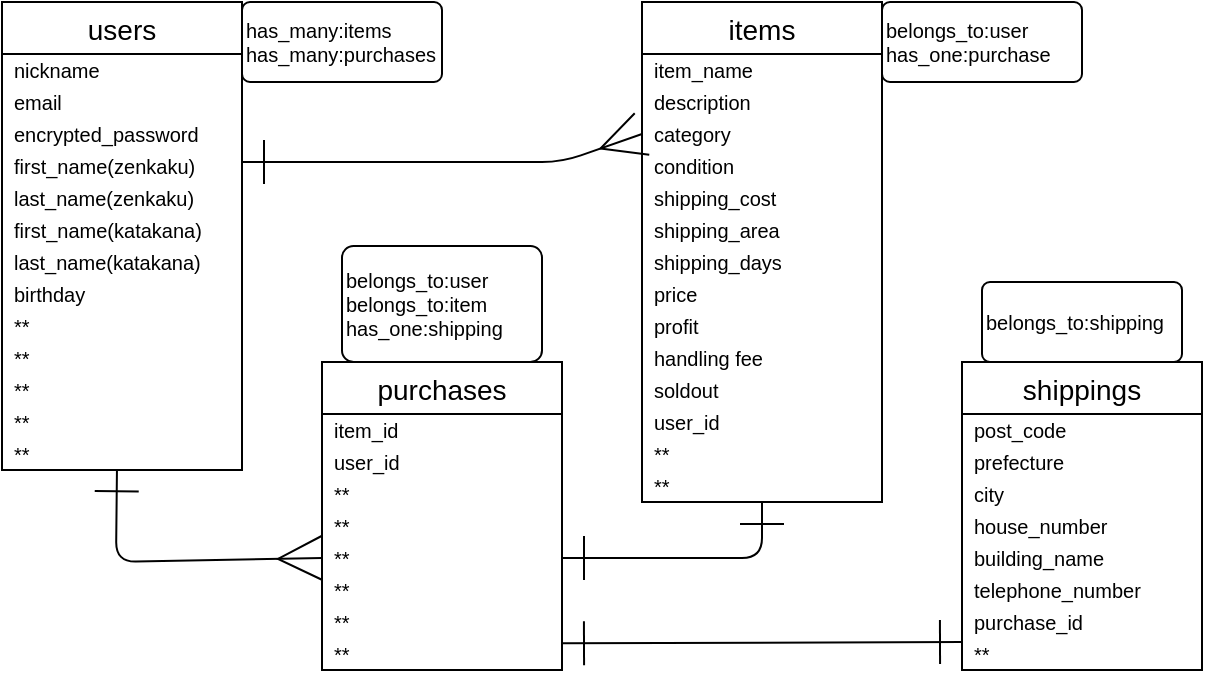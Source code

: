<mxfile>
    <diagram id="QptmP-hlCePX6GwE0y48" name="ページ1">
        <mxGraphModel dx="361" dy="359" grid="1" gridSize="10" guides="1" tooltips="1" connect="1" arrows="1" fold="1" page="1" pageScale="1" pageWidth="827" pageHeight="1169" math="0" shadow="0">
            <root>
                <mxCell id="0"/>
                <mxCell id="1" parent="0"/>
                <mxCell id="2" value="users" style="swimlane;fontStyle=0;childLayout=stackLayout;horizontal=1;startSize=26;horizontalStack=0;resizeParent=1;resizeParentMax=0;resizeLast=0;collapsible=1;marginBottom=0;align=center;fontSize=14;spacing=0;" parent="1" vertex="1">
                    <mxGeometry x="40" y="40" width="120" height="234" as="geometry"/>
                </mxCell>
                <mxCell id="3" value="nickname" style="text;strokeColor=none;fillColor=none;spacingLeft=4;spacingRight=4;overflow=hidden;rotatable=0;points=[[0,0.5],[1,0.5]];portConstraint=eastwest;fontSize=10;verticalAlign=middle;" parent="2" vertex="1">
                    <mxGeometry y="26" width="120" height="16" as="geometry"/>
                </mxCell>
                <mxCell id="4" value="email" style="text;strokeColor=none;fillColor=none;spacingLeft=4;spacingRight=4;overflow=hidden;rotatable=0;points=[[0,0.5],[1,0.5]];portConstraint=eastwest;fontSize=10;verticalAlign=middle;" parent="2" vertex="1">
                    <mxGeometry y="42" width="120" height="16" as="geometry"/>
                </mxCell>
                <mxCell id="5" value="encrypted_password" style="text;strokeColor=none;fillColor=none;spacingLeft=4;spacingRight=4;overflow=hidden;rotatable=0;points=[[0,0.5],[1,0.5]];portConstraint=eastwest;fontSize=10;verticalAlign=middle;" parent="2" vertex="1">
                    <mxGeometry y="58" width="120" height="16" as="geometry"/>
                </mxCell>
                <mxCell id="30" value="first_name(zenkaku) " style="text;strokeColor=none;fillColor=none;spacingLeft=4;spacingRight=4;overflow=hidden;rotatable=0;points=[[0,0.5],[1,0.5]];portConstraint=eastwest;fontSize=10;verticalAlign=middle;" parent="2" vertex="1">
                    <mxGeometry y="74" width="120" height="16" as="geometry"/>
                </mxCell>
                <mxCell id="37" value="last_name(zenkaku)" style="text;strokeColor=none;fillColor=none;spacingLeft=4;spacingRight=4;overflow=hidden;rotatable=0;points=[[0,0.5],[1,0.5]];portConstraint=eastwest;fontSize=10;verticalAlign=middle;" parent="2" vertex="1">
                    <mxGeometry y="90" width="120" height="16" as="geometry"/>
                </mxCell>
                <mxCell id="65" value="first_name(katakana) " style="text;strokeColor=none;fillColor=none;spacingLeft=4;spacingRight=4;overflow=hidden;rotatable=0;points=[[0,0.5],[1,0.5]];portConstraint=eastwest;fontSize=10;verticalAlign=middle;" parent="2" vertex="1">
                    <mxGeometry y="106" width="120" height="16" as="geometry"/>
                </mxCell>
                <mxCell id="66" value="last_name(katakana)" style="text;strokeColor=none;fillColor=none;spacingLeft=4;spacingRight=4;overflow=hidden;rotatable=0;points=[[0,0.5],[1,0.5]];portConstraint=eastwest;fontSize=10;verticalAlign=middle;" parent="2" vertex="1">
                    <mxGeometry y="122" width="120" height="16" as="geometry"/>
                </mxCell>
                <mxCell id="64" value="birthday" style="text;strokeColor=none;fillColor=none;spacingLeft=4;spacingRight=4;overflow=hidden;rotatable=0;points=[[0,0.5],[1,0.5]];portConstraint=eastwest;fontSize=10;verticalAlign=middle;" parent="2" vertex="1">
                    <mxGeometry y="138" width="120" height="16" as="geometry"/>
                </mxCell>
                <mxCell id="63" value="**" style="text;strokeColor=none;fillColor=none;spacingLeft=4;spacingRight=4;overflow=hidden;rotatable=0;points=[[0,0.5],[1,0.5]];portConstraint=eastwest;fontSize=10;verticalAlign=middle;" parent="2" vertex="1">
                    <mxGeometry y="154" width="120" height="16" as="geometry"/>
                </mxCell>
                <mxCell id="62" value="**" style="text;strokeColor=none;fillColor=none;spacingLeft=4;spacingRight=4;overflow=hidden;rotatable=0;points=[[0,0.5],[1,0.5]];portConstraint=eastwest;fontSize=10;verticalAlign=middle;" parent="2" vertex="1">
                    <mxGeometry y="170" width="120" height="16" as="geometry"/>
                </mxCell>
                <mxCell id="38" value="**" style="text;strokeColor=none;fillColor=none;spacingLeft=4;spacingRight=4;overflow=hidden;rotatable=0;points=[[0,0.5],[1,0.5]];portConstraint=eastwest;fontSize=10;verticalAlign=middle;" parent="2" vertex="1">
                    <mxGeometry y="186" width="120" height="16" as="geometry"/>
                </mxCell>
                <mxCell id="14" value="**" style="text;strokeColor=none;fillColor=none;spacingLeft=4;spacingRight=4;overflow=hidden;rotatable=0;points=[[0,0.5],[1,0.5]];portConstraint=eastwest;fontSize=10;verticalAlign=middle;" parent="2" vertex="1">
                    <mxGeometry y="202" width="120" height="16" as="geometry"/>
                </mxCell>
                <mxCell id="25" value="**" style="text;strokeColor=none;fillColor=none;spacingLeft=4;spacingRight=4;overflow=hidden;rotatable=0;points=[[0,0.5],[1,0.5]];portConstraint=eastwest;fontSize=10;verticalAlign=middle;" parent="2" vertex="1">
                    <mxGeometry y="218" width="120" height="16" as="geometry"/>
                </mxCell>
                <mxCell id="15" value="items" style="swimlane;fontStyle=0;childLayout=stackLayout;horizontal=1;startSize=26;horizontalStack=0;resizeParent=1;resizeParentMax=0;resizeLast=0;collapsible=1;marginBottom=0;align=center;fontSize=14;spacing=0;" parent="1" vertex="1">
                    <mxGeometry x="360" y="40" width="120" height="250" as="geometry"/>
                </mxCell>
                <mxCell id="31" value="item_name" style="text;strokeColor=none;fillColor=none;spacingLeft=4;spacingRight=4;overflow=hidden;rotatable=0;points=[[0,0.5],[1,0.5]];portConstraint=eastwest;fontSize=10;verticalAlign=middle;" parent="15" vertex="1">
                    <mxGeometry y="26" width="120" height="16" as="geometry"/>
                </mxCell>
                <mxCell id="17" value="description" style="text;strokeColor=none;fillColor=none;spacingLeft=4;spacingRight=4;overflow=hidden;rotatable=0;points=[[0,0.5],[1,0.5]];portConstraint=eastwest;fontSize=10;verticalAlign=middle;" parent="15" vertex="1">
                    <mxGeometry y="42" width="120" height="16" as="geometry"/>
                </mxCell>
                <mxCell id="40" value="category" style="text;strokeColor=none;fillColor=none;spacingLeft=4;spacingRight=4;overflow=hidden;rotatable=0;points=[[0,0.5],[1,0.5]];portConstraint=eastwest;fontSize=10;verticalAlign=middle;" parent="15" vertex="1">
                    <mxGeometry y="58" width="120" height="16" as="geometry"/>
                </mxCell>
                <mxCell id="41" value="condition" style="text;strokeColor=none;fillColor=none;spacingLeft=4;spacingRight=4;overflow=hidden;rotatable=0;points=[[0,0.5],[1,0.5]];portConstraint=eastwest;fontSize=10;verticalAlign=middle;" parent="15" vertex="1">
                    <mxGeometry y="74" width="120" height="16" as="geometry"/>
                </mxCell>
                <mxCell id="18" value="shipping_cost" style="text;strokeColor=none;fillColor=none;spacingLeft=4;spacingRight=4;overflow=hidden;rotatable=0;points=[[0,0.5],[1,0.5]];portConstraint=eastwest;fontSize=10;verticalAlign=middle;" parent="15" vertex="1">
                    <mxGeometry y="90" width="120" height="16" as="geometry"/>
                </mxCell>
                <mxCell id="69" value="shipping_area" style="text;strokeColor=none;fillColor=none;spacingLeft=4;spacingRight=4;overflow=hidden;rotatable=0;points=[[0,0.5],[1,0.5]];portConstraint=eastwest;fontSize=10;verticalAlign=middle;" parent="15" vertex="1">
                    <mxGeometry y="106" width="120" height="16" as="geometry"/>
                </mxCell>
                <mxCell id="68" value="shipping_days" style="text;strokeColor=none;fillColor=none;spacingLeft=4;spacingRight=4;overflow=hidden;rotatable=0;points=[[0,0.5],[1,0.5]];portConstraint=eastwest;fontSize=10;verticalAlign=middle;" parent="15" vertex="1">
                    <mxGeometry y="122" width="120" height="16" as="geometry"/>
                </mxCell>
                <mxCell id="19" value="price" style="text;strokeColor=none;fillColor=none;spacingLeft=4;spacingRight=4;overflow=hidden;rotatable=0;points=[[0,0.5],[1,0.5]];portConstraint=eastwest;fontSize=10;verticalAlign=middle;" parent="15" vertex="1">
                    <mxGeometry y="138" width="120" height="16" as="geometry"/>
                </mxCell>
                <mxCell id="70" value="profit" style="text;strokeColor=none;fillColor=none;spacingLeft=4;spacingRight=4;overflow=hidden;rotatable=0;points=[[0,0.5],[1,0.5]];portConstraint=eastwest;fontSize=10;verticalAlign=middle;" parent="15" vertex="1">
                    <mxGeometry y="154" width="120" height="16" as="geometry"/>
                </mxCell>
                <mxCell id="67" value="handling fee" style="text;strokeColor=none;fillColor=none;spacingLeft=4;spacingRight=4;overflow=hidden;rotatable=0;points=[[0,0.5],[1,0.5]];portConstraint=eastwest;fontSize=10;verticalAlign=middle;" parent="15" vertex="1">
                    <mxGeometry y="170" width="120" height="16" as="geometry"/>
                </mxCell>
                <mxCell id="72" value="soldout" style="text;strokeColor=none;fillColor=none;spacingLeft=4;spacingRight=4;overflow=hidden;rotatable=0;points=[[0,0.5],[1,0.5]];portConstraint=eastwest;fontSize=10;verticalAlign=middle;" parent="15" vertex="1">
                    <mxGeometry y="186" width="120" height="16" as="geometry"/>
                </mxCell>
                <mxCell id="29" value="user_id" style="text;strokeColor=none;fillColor=none;spacingLeft=4;spacingRight=4;overflow=hidden;rotatable=0;points=[[0,0.5],[1,0.5]];portConstraint=eastwest;fontSize=10;verticalAlign=middle;" parent="15" vertex="1">
                    <mxGeometry y="202" width="120" height="16" as="geometry"/>
                </mxCell>
                <mxCell id="16" value="**" style="text;strokeColor=none;fillColor=none;spacingLeft=4;spacingRight=4;overflow=hidden;rotatable=0;points=[[0,0.5],[1,0.5]];portConstraint=eastwest;fontSize=10;verticalAlign=middle;" parent="15" vertex="1">
                    <mxGeometry y="218" width="120" height="16" as="geometry"/>
                </mxCell>
                <mxCell id="76" value="**" style="text;strokeColor=none;fillColor=none;spacingLeft=4;spacingRight=4;overflow=hidden;rotatable=0;points=[[0,0.5],[1,0.5]];portConstraint=eastwest;fontSize=10;verticalAlign=middle;" parent="15" vertex="1">
                    <mxGeometry y="234" width="120" height="16" as="geometry"/>
                </mxCell>
                <mxCell id="20" value="purchases" style="swimlane;fontStyle=0;childLayout=stackLayout;horizontal=1;startSize=26;horizontalStack=0;resizeParent=1;resizeParentMax=0;resizeLast=0;collapsible=1;marginBottom=0;align=center;fontSize=14;spacing=0;" parent="1" vertex="1">
                    <mxGeometry x="200" y="220" width="120" height="154" as="geometry"/>
                </mxCell>
                <mxCell id="32" value="item_id" style="text;strokeColor=none;fillColor=none;spacingLeft=4;spacingRight=4;overflow=hidden;rotatable=0;points=[[0,0.5],[1,0.5]];portConstraint=eastwest;fontSize=10;verticalAlign=middle;" parent="20" vertex="1">
                    <mxGeometry y="26" width="120" height="16" as="geometry"/>
                </mxCell>
                <mxCell id="42" value="user_id" style="text;strokeColor=none;fillColor=none;spacingLeft=4;spacingRight=4;overflow=hidden;rotatable=0;points=[[0,0.5],[1,0.5]];portConstraint=eastwest;fontSize=10;verticalAlign=middle;" parent="20" vertex="1">
                    <mxGeometry y="42" width="120" height="16" as="geometry"/>
                </mxCell>
                <mxCell id="22" value="**" style="text;strokeColor=none;fillColor=none;spacingLeft=4;spacingRight=4;overflow=hidden;rotatable=0;points=[[0,0.5],[1,0.5]];portConstraint=eastwest;fontSize=10;verticalAlign=middle;" parent="20" vertex="1">
                    <mxGeometry y="58" width="120" height="16" as="geometry"/>
                </mxCell>
                <mxCell id="21" value="**" style="text;strokeColor=none;fillColor=none;spacingLeft=4;spacingRight=4;overflow=hidden;rotatable=0;points=[[0,0.5],[1,0.5]];portConstraint=eastwest;fontSize=10;verticalAlign=middle;" parent="20" vertex="1">
                    <mxGeometry y="74" width="120" height="16" as="geometry"/>
                </mxCell>
                <mxCell id="28" value="**" style="text;strokeColor=none;fillColor=none;spacingLeft=4;spacingRight=4;overflow=hidden;rotatable=0;points=[[0,0.5],[1,0.5]];portConstraint=eastwest;fontSize=10;verticalAlign=middle;" parent="20" vertex="1">
                    <mxGeometry y="90" width="120" height="16" as="geometry"/>
                </mxCell>
                <mxCell id="74" value="**" style="text;strokeColor=none;fillColor=none;spacingLeft=4;spacingRight=4;overflow=hidden;rotatable=0;points=[[0,0.5],[1,0.5]];portConstraint=eastwest;fontSize=10;verticalAlign=middle;" parent="20" vertex="1">
                    <mxGeometry y="106" width="120" height="16" as="geometry"/>
                </mxCell>
                <mxCell id="23" value="**" style="text;strokeColor=none;fillColor=none;spacingLeft=4;spacingRight=4;overflow=hidden;rotatable=0;points=[[0,0.5],[1,0.5]];portConstraint=eastwest;fontSize=10;verticalAlign=middle;" parent="20" vertex="1">
                    <mxGeometry y="122" width="120" height="16" as="geometry"/>
                </mxCell>
                <mxCell id="24" value="**" style="text;strokeColor=none;fillColor=none;spacingLeft=4;spacingRight=4;overflow=hidden;rotatable=0;points=[[0,0.5],[1,0.5]];portConstraint=eastwest;fontSize=10;verticalAlign=middle;" parent="20" vertex="1">
                    <mxGeometry y="138" width="120" height="16" as="geometry"/>
                </mxCell>
                <mxCell id="34" style="edgeStyle=none;html=1;startArrow=ERone;startFill=0;endArrow=ERmany;endFill=0;startSize=20;endSize=20;sourcePerimeterSpacing=0;targetPerimeterSpacing=0;entryX=0;entryY=0.5;entryDx=0;entryDy=0;" parent="1" target="40" edge="1">
                    <mxGeometry relative="1" as="geometry">
                        <mxPoint x="160" y="120" as="sourcePoint"/>
                        <mxPoint x="390" y="140" as="targetPoint"/>
                        <Array as="points">
                            <mxPoint x="320" y="120"/>
                        </Array>
                    </mxGeometry>
                </mxCell>
                <mxCell id="35" style="edgeStyle=none;html=1;startArrow=ERmany;startFill=0;endArrow=ERone;endFill=0;startSize=20;endSize=20;sourcePerimeterSpacing=0;targetPerimeterSpacing=0;entryX=0.479;entryY=0.974;entryDx=0;entryDy=0;entryPerimeter=0;exitX=0;exitY=0.5;exitDx=0;exitDy=0;" parent="1" source="28" target="25" edge="1">
                    <mxGeometry relative="1" as="geometry">
                        <mxPoint x="120" y="270" as="targetPoint"/>
                        <mxPoint x="200" y="300" as="sourcePoint"/>
                        <Array as="points">
                            <mxPoint x="97" y="320"/>
                        </Array>
                    </mxGeometry>
                </mxCell>
                <mxCell id="36" style="edgeStyle=none;html=1;startArrow=ERone;startFill=0;endArrow=ERone;endFill=0;startSize=20;endSize=20;sourcePerimeterSpacing=0;targetPerimeterSpacing=0;exitX=1;exitY=0.5;exitDx=0;exitDy=0;" parent="1" source="28" edge="1">
                    <mxGeometry relative="1" as="geometry">
                        <mxPoint x="320" y="300" as="sourcePoint"/>
                        <mxPoint x="420" y="290" as="targetPoint"/>
                        <Array as="points">
                            <mxPoint x="420" y="318"/>
                        </Array>
                    </mxGeometry>
                </mxCell>
                <mxCell id="46" value="has_many:items&lt;br&gt;has_many:purchases" style="rounded=1;arcSize=10;whiteSpace=wrap;html=1;align=left;fontSize=10;" parent="1" vertex="1">
                    <mxGeometry x="160" y="40" width="100" height="40" as="geometry"/>
                </mxCell>
                <mxCell id="47" value="belongs_to:user&lt;br&gt;has_one:purchase" style="rounded=1;arcSize=10;whiteSpace=wrap;html=1;align=left;fontSize=10;" parent="1" vertex="1">
                    <mxGeometry x="480" y="40" width="100" height="40" as="geometry"/>
                </mxCell>
                <mxCell id="48" value="belongs_to:user&lt;br&gt;belongs_to:item&lt;br&gt;has_one:shipping" style="rounded=1;arcSize=10;whiteSpace=wrap;html=1;align=left;fontSize=10;" parent="1" vertex="1">
                    <mxGeometry x="210" y="162" width="100" height="58" as="geometry"/>
                </mxCell>
                <mxCell id="49" value="shippings" style="swimlane;fontStyle=0;childLayout=stackLayout;horizontal=1;startSize=26;horizontalStack=0;resizeParent=1;resizeParentMax=0;resizeLast=0;collapsible=1;marginBottom=0;align=center;fontSize=14;spacing=0;" parent="1" vertex="1">
                    <mxGeometry x="520" y="220" width="120" height="154" as="geometry"/>
                </mxCell>
                <mxCell id="73" value="post_code" style="text;strokeColor=none;fillColor=none;spacingLeft=4;spacingRight=4;overflow=hidden;rotatable=0;points=[[0,0.5],[1,0.5]];portConstraint=eastwest;fontSize=10;verticalAlign=middle;" parent="49" vertex="1">
                    <mxGeometry y="26" width="120" height="16" as="geometry"/>
                </mxCell>
                <mxCell id="51" value="prefecture" style="text;strokeColor=none;fillColor=none;spacingLeft=4;spacingRight=4;overflow=hidden;rotatable=0;points=[[0,0.5],[1,0.5]];portConstraint=eastwest;fontSize=10;verticalAlign=middle;" parent="49" vertex="1">
                    <mxGeometry y="42" width="120" height="16" as="geometry"/>
                </mxCell>
                <mxCell id="52" value="city" style="text;strokeColor=none;fillColor=none;spacingLeft=4;spacingRight=4;overflow=hidden;rotatable=0;points=[[0,0.5],[1,0.5]];portConstraint=eastwest;fontSize=10;verticalAlign=middle;" parent="49" vertex="1">
                    <mxGeometry y="58" width="120" height="16" as="geometry"/>
                </mxCell>
                <mxCell id="53" value="house_number" style="text;strokeColor=none;fillColor=none;spacingLeft=4;spacingRight=4;overflow=hidden;rotatable=0;points=[[0,0.5],[1,0.5]];portConstraint=eastwest;fontSize=10;verticalAlign=middle;" parent="49" vertex="1">
                    <mxGeometry y="74" width="120" height="16" as="geometry"/>
                </mxCell>
                <mxCell id="71" value="building_name" style="text;strokeColor=none;fillColor=none;spacingLeft=4;spacingRight=4;overflow=hidden;rotatable=0;points=[[0,0.5],[1,0.5]];portConstraint=eastwest;fontSize=10;verticalAlign=middle;" parent="49" vertex="1">
                    <mxGeometry y="90" width="120" height="16" as="geometry"/>
                </mxCell>
                <mxCell id="54" value="telephone_number" style="text;strokeColor=none;fillColor=none;spacingLeft=4;spacingRight=4;overflow=hidden;rotatable=0;points=[[0,0.5],[1,0.5]];portConstraint=eastwest;fontSize=10;verticalAlign=middle;" parent="49" vertex="1">
                    <mxGeometry y="106" width="120" height="16" as="geometry"/>
                </mxCell>
                <mxCell id="57" value="purchase_id" style="text;strokeColor=none;fillColor=none;spacingLeft=4;spacingRight=4;overflow=hidden;rotatable=0;points=[[0,0.5],[1,0.5]];portConstraint=eastwest;fontSize=10;verticalAlign=middle;" parent="49" vertex="1">
                    <mxGeometry y="122" width="120" height="16" as="geometry"/>
                </mxCell>
                <mxCell id="75" value="**" style="text;strokeColor=none;fillColor=none;spacingLeft=4;spacingRight=4;overflow=hidden;rotatable=0;points=[[0,0.5],[1,0.5]];portConstraint=eastwest;fontSize=10;verticalAlign=middle;" parent="49" vertex="1">
                    <mxGeometry y="138" width="120" height="16" as="geometry"/>
                </mxCell>
                <mxCell id="59" style="edgeStyle=none;html=1;exitX=0.979;exitY=0.041;exitDx=0;exitDy=0;fontSize=10;startArrow=ERone;startFill=0;endArrow=ERone;endFill=0;startSize=20;endSize=20;sourcePerimeterSpacing=0;targetPerimeterSpacing=0;exitPerimeter=0;" parent="1" edge="1">
                    <mxGeometry relative="1" as="geometry">
                        <mxPoint x="320.0" y="360.656" as="sourcePoint"/>
                        <mxPoint x="520" y="360" as="targetPoint"/>
                    </mxGeometry>
                </mxCell>
                <mxCell id="61" value="belongs_to:shipping&lt;br&gt;" style="rounded=1;arcSize=10;whiteSpace=wrap;html=1;align=left;fontSize=10;" parent="1" vertex="1">
                    <mxGeometry x="530" y="180" width="100" height="40" as="geometry"/>
                </mxCell>
            </root>
        </mxGraphModel>
    </diagram>
</mxfile>